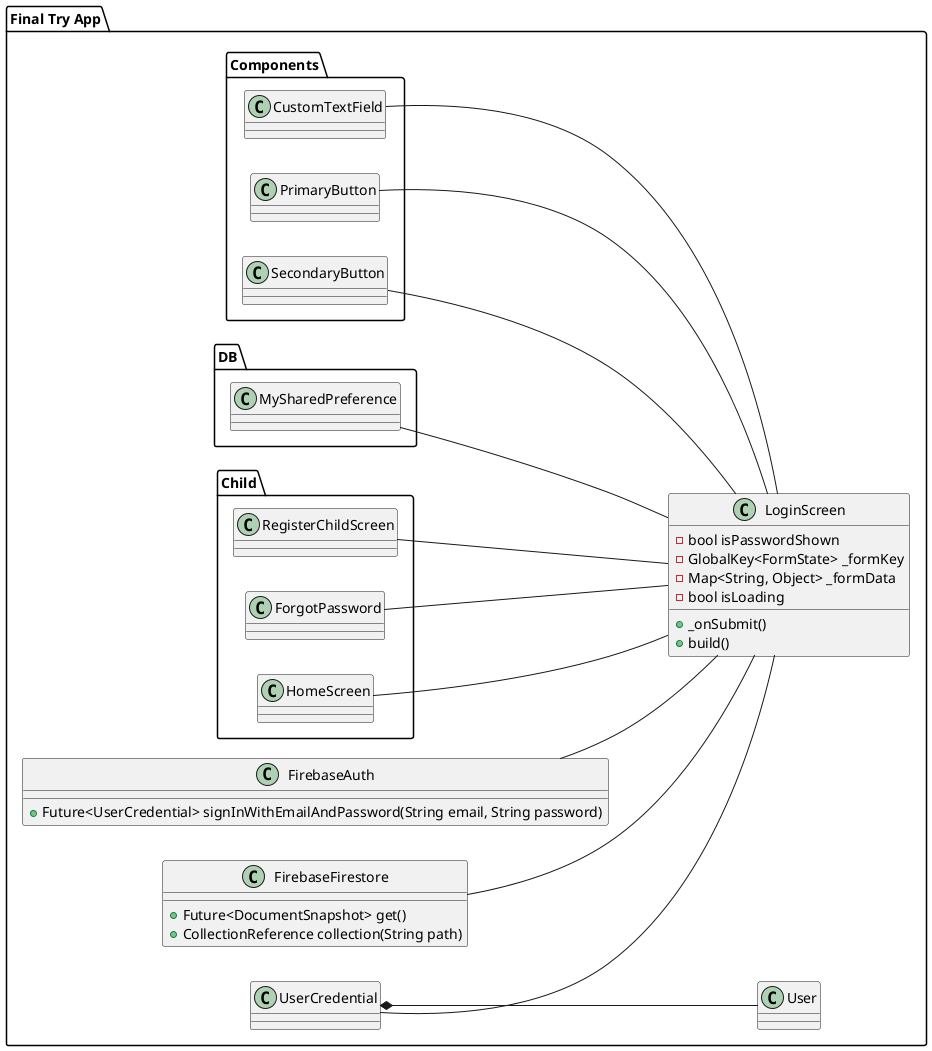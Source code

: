 @startuml

left to right direction

!define SPRITESURL https://raw.githubusercontent.com/rabelenda/cicon-plantuml-sprites/v1.1/sprites
!define ICONSIZE 18

!define ICONURL(icon) SPRITESURL + "/" + icon + ".png"


!define MYICON(icon) !defineicon(icon) ICONURL(icon)


package "Final Try App" {
  package "Components" {
    class CustomTextField
    class PrimaryButton
    class SecondaryButton
  }
  package "DB" {
    class MySharedPreference
  }
  package "Child" {
    class RegisterChildScreen
    class ForgotPassword
    class HomeScreen
  }
  class LoginScreen {
    - bool isPasswordShown
    - GlobalKey<FormState> _formKey
    - Map<String, Object> _formData
    - bool isLoading
    + _onSubmit()
    + build()
  }

  class FirebaseAuth {
    + Future<UserCredential> signInWithEmailAndPassword(String email, String password)
  }

  class FirebaseFirestore {
    + Future<DocumentSnapshot> get()
    + CollectionReference collection(String path)
  }

  class UserCredential
  class User

  CustomTextField -- LoginScreen
  PrimaryButton -- LoginScreen
  SecondaryButton -- LoginScreen
  MySharedPreference -- LoginScreen
  RegisterChildScreen -- LoginScreen
  ForgotPassword -- LoginScreen
  HomeScreen -- LoginScreen
  FirebaseAuth -- LoginScreen
  FirebaseFirestore -- LoginScreen
  UserCredential -- LoginScreen
  UserCredential *-- User
}

@enduml
